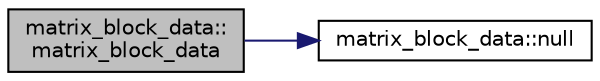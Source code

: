 digraph "matrix_block_data::matrix_block_data"
{
  edge [fontname="Helvetica",fontsize="10",labelfontname="Helvetica",labelfontsize="10"];
  node [fontname="Helvetica",fontsize="10",shape=record];
  rankdir="LR";
  Node0 [label="matrix_block_data::\lmatrix_block_data",height=0.2,width=0.4,color="black", fillcolor="grey75", style="filled", fontcolor="black"];
  Node0 -> Node1 [color="midnightblue",fontsize="10",style="solid",fontname="Helvetica"];
  Node1 [label="matrix_block_data::null",height=0.2,width=0.4,color="black", fillcolor="white", style="filled",URL="$d1/de0/classmatrix__block__data.html#a97bb7f0f500960d73c595fd697f64fad"];
}
